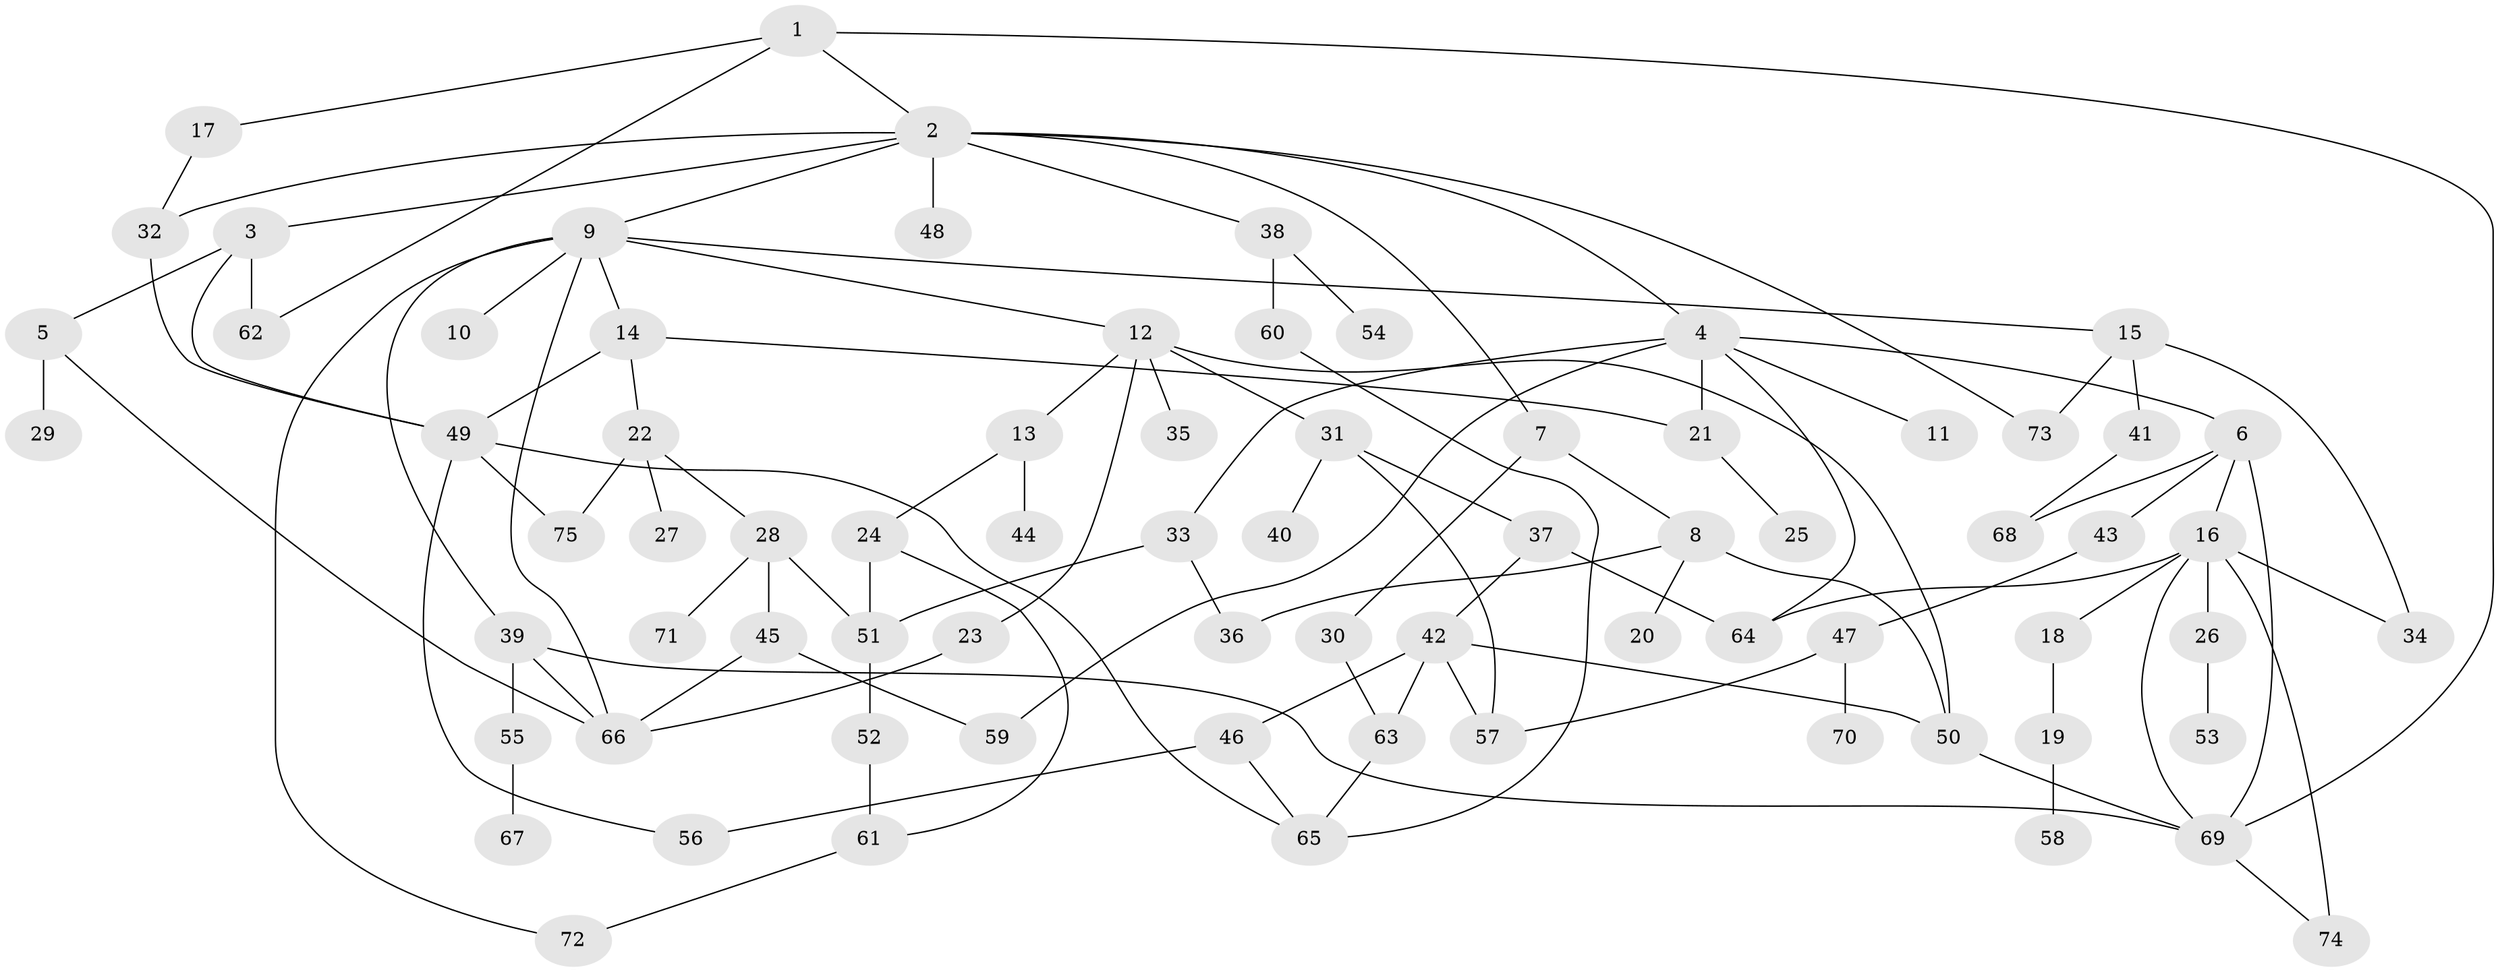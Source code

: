 // coarse degree distribution, {6: 0.043478260869565216, 2: 0.15217391304347827, 3: 0.32608695652173914, 1: 0.17391304347826086, 4: 0.13043478260869565, 7: 0.06521739130434782, 5: 0.08695652173913043, 8: 0.021739130434782608}
// Generated by graph-tools (version 1.1) at 2025/36/03/04/25 23:36:07]
// undirected, 75 vertices, 109 edges
graph export_dot {
  node [color=gray90,style=filled];
  1;
  2;
  3;
  4;
  5;
  6;
  7;
  8;
  9;
  10;
  11;
  12;
  13;
  14;
  15;
  16;
  17;
  18;
  19;
  20;
  21;
  22;
  23;
  24;
  25;
  26;
  27;
  28;
  29;
  30;
  31;
  32;
  33;
  34;
  35;
  36;
  37;
  38;
  39;
  40;
  41;
  42;
  43;
  44;
  45;
  46;
  47;
  48;
  49;
  50;
  51;
  52;
  53;
  54;
  55;
  56;
  57;
  58;
  59;
  60;
  61;
  62;
  63;
  64;
  65;
  66;
  67;
  68;
  69;
  70;
  71;
  72;
  73;
  74;
  75;
  1 -- 2;
  1 -- 17;
  1 -- 62;
  1 -- 69;
  2 -- 3;
  2 -- 4;
  2 -- 7;
  2 -- 9;
  2 -- 38;
  2 -- 48;
  2 -- 32;
  2 -- 73;
  3 -- 5;
  3 -- 49;
  3 -- 62;
  4 -- 6;
  4 -- 11;
  4 -- 33;
  4 -- 59;
  4 -- 21;
  4 -- 64;
  5 -- 29;
  5 -- 66;
  6 -- 16;
  6 -- 43;
  6 -- 68;
  6 -- 69;
  7 -- 8;
  7 -- 30;
  8 -- 20;
  8 -- 36;
  8 -- 50;
  9 -- 10;
  9 -- 12;
  9 -- 14;
  9 -- 15;
  9 -- 39;
  9 -- 72;
  9 -- 66;
  12 -- 13;
  12 -- 23;
  12 -- 31;
  12 -- 35;
  12 -- 50;
  13 -- 24;
  13 -- 44;
  14 -- 21;
  14 -- 22;
  14 -- 49;
  15 -- 41;
  15 -- 73;
  15 -- 34;
  16 -- 18;
  16 -- 26;
  16 -- 34;
  16 -- 69;
  16 -- 74;
  16 -- 64;
  17 -- 32;
  18 -- 19;
  19 -- 58;
  21 -- 25;
  22 -- 27;
  22 -- 28;
  22 -- 75;
  23 -- 66;
  24 -- 61;
  24 -- 51;
  26 -- 53;
  28 -- 45;
  28 -- 51;
  28 -- 71;
  30 -- 63;
  31 -- 37;
  31 -- 40;
  31 -- 57;
  32 -- 49;
  33 -- 51;
  33 -- 36;
  37 -- 42;
  37 -- 64;
  38 -- 54;
  38 -- 60;
  39 -- 55;
  39 -- 69;
  39 -- 66;
  41 -- 68;
  42 -- 46;
  42 -- 57;
  42 -- 63;
  42 -- 50;
  43 -- 47;
  45 -- 66;
  45 -- 59;
  46 -- 56;
  46 -- 65;
  47 -- 70;
  47 -- 57;
  49 -- 56;
  49 -- 65;
  49 -- 75;
  50 -- 69;
  51 -- 52;
  52 -- 61;
  55 -- 67;
  60 -- 65;
  61 -- 72;
  63 -- 65;
  69 -- 74;
}
